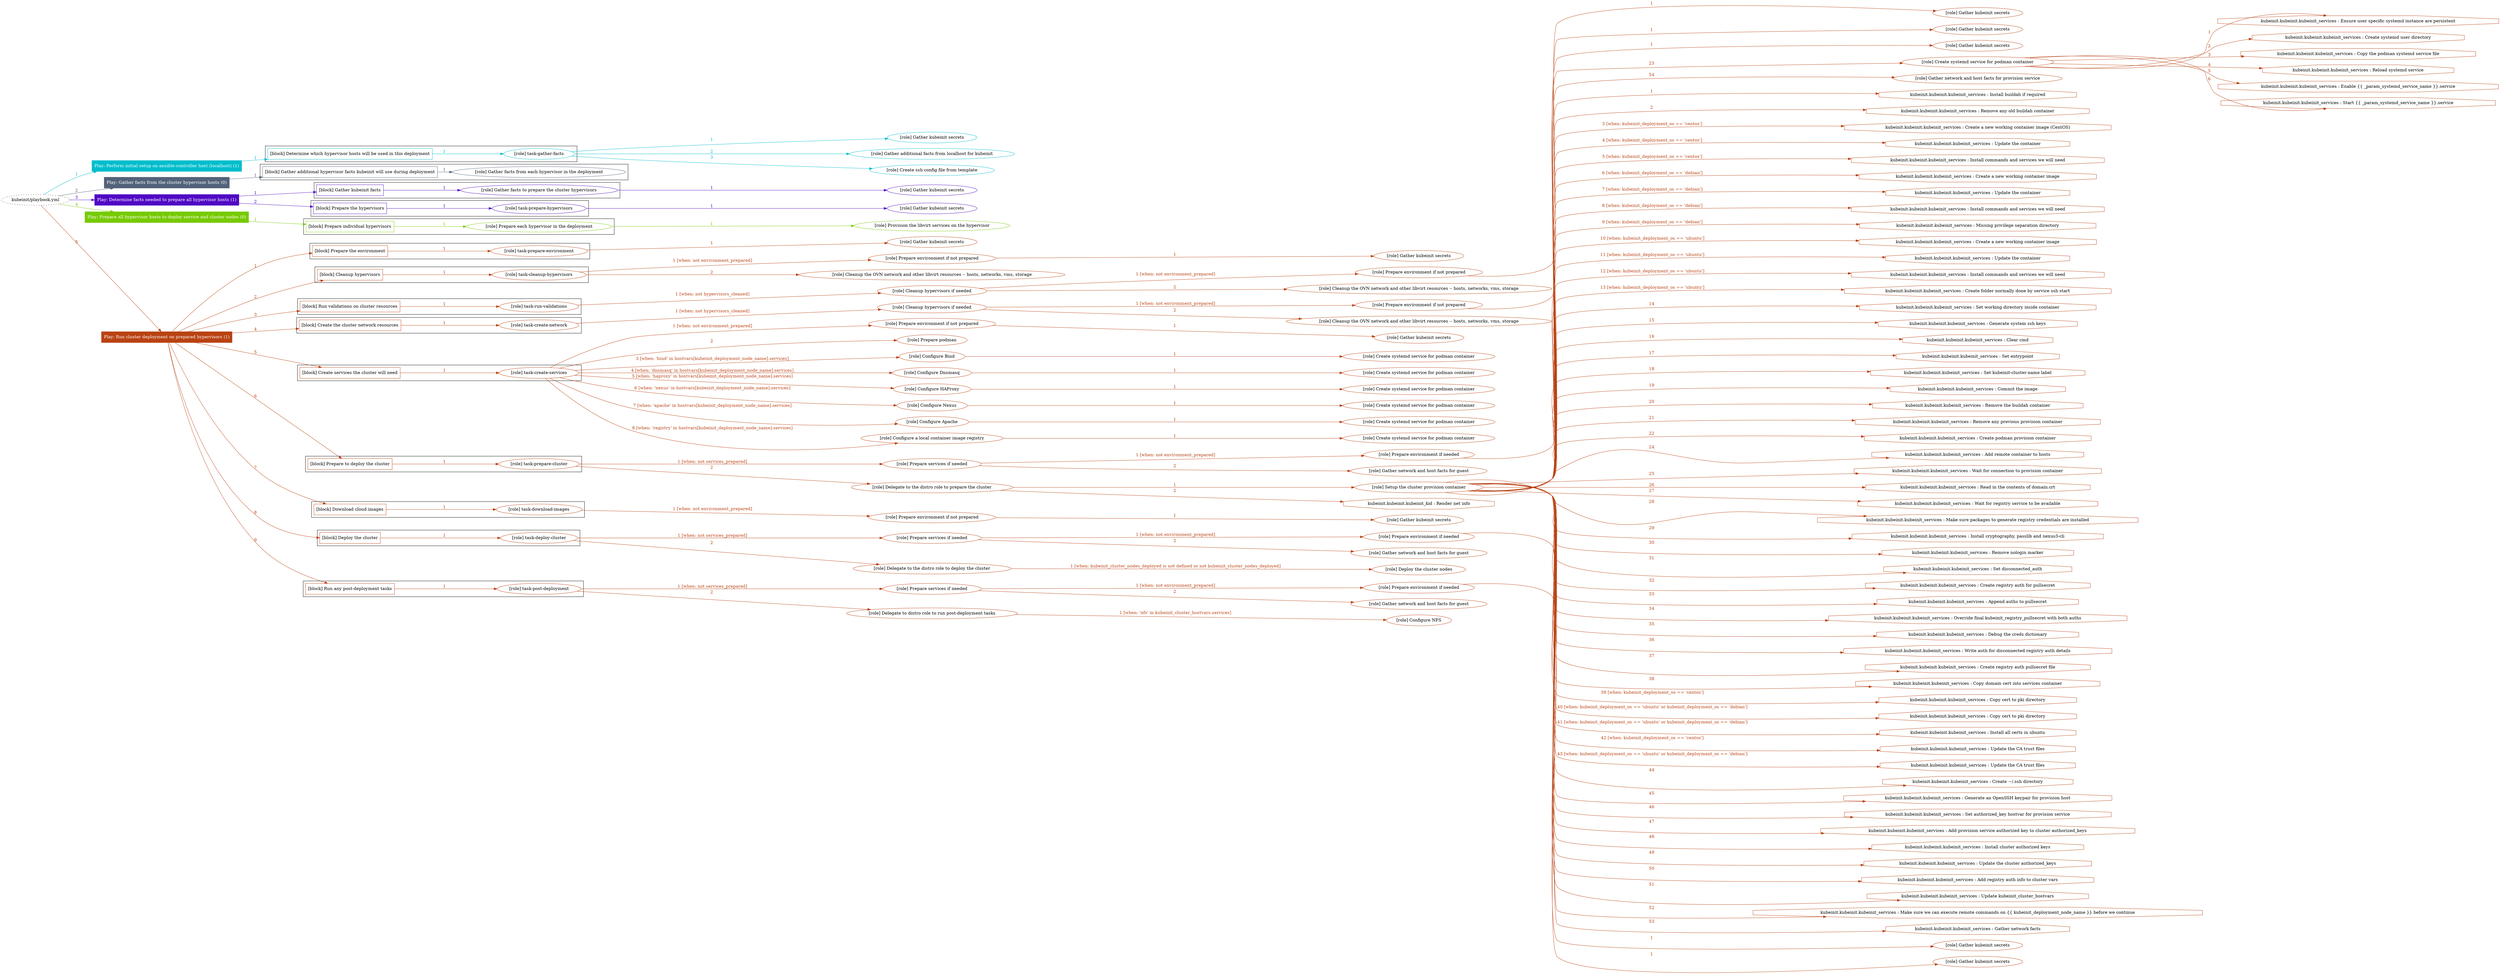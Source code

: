 digraph {
	graph [concentrate=true ordering=in rankdir=LR ratio=fill]
	edge [esep=5 sep=10]
	"kubeinit/playbook.yml" [URL="/home/runner/work/kubeinit/kubeinit/kubeinit/playbook.yml" id=playbook_e786b7fe style=dotted]
	play_6785c249 [label="Play: Perform initial setup on ansible-controller host (localhost) (1)" URL="/home/runner/work/kubeinit/kubeinit/kubeinit/playbook.yml" color="#00bdcc" fontcolor="#ffffff" id=play_6785c249 shape=box style=filled tooltip=localhost]
	"kubeinit/playbook.yml" -> play_6785c249 [label="1 " color="#00bdcc" fontcolor="#00bdcc" id=edge_6e926626 labeltooltip="1 " tooltip="1 "]
	subgraph "Gather kubeinit secrets" {
		role_43d7ba05 [label="[role] Gather kubeinit secrets" URL="/home/runner/.ansible/collections/ansible_collections/kubeinit/kubeinit/roles/kubeinit_prepare/tasks/build_hypervisors_group.yml" color="#00bdcc" id=role_43d7ba05 tooltip="Gather kubeinit secrets"]
	}
	subgraph "Gather additional facts from localhost for kubeinit" {
		role_af837095 [label="[role] Gather additional facts from localhost for kubeinit" URL="/home/runner/.ansible/collections/ansible_collections/kubeinit/kubeinit/roles/kubeinit_prepare/tasks/build_hypervisors_group.yml" color="#00bdcc" id=role_af837095 tooltip="Gather additional facts from localhost for kubeinit"]
	}
	subgraph "Create ssh config file from template" {
		role_0db95005 [label="[role] Create ssh config file from template" URL="/home/runner/.ansible/collections/ansible_collections/kubeinit/kubeinit/roles/kubeinit_prepare/tasks/build_hypervisors_group.yml" color="#00bdcc" id=role_0db95005 tooltip="Create ssh config file from template"]
	}
	subgraph "task-gather-facts" {
		role_2a63d65e [label="[role] task-gather-facts" URL="/home/runner/work/kubeinit/kubeinit/kubeinit/playbook.yml" color="#00bdcc" id=role_2a63d65e tooltip="task-gather-facts"]
		role_2a63d65e -> role_43d7ba05 [label="1 " color="#00bdcc" fontcolor="#00bdcc" id=edge_0072d24f labeltooltip="1 " tooltip="1 "]
		role_2a63d65e -> role_af837095 [label="2 " color="#00bdcc" fontcolor="#00bdcc" id=edge_11696843 labeltooltip="2 " tooltip="2 "]
		role_2a63d65e -> role_0db95005 [label="3 " color="#00bdcc" fontcolor="#00bdcc" id=edge_6dcc9e77 labeltooltip="3 " tooltip="3 "]
	}
	subgraph "Play: Perform initial setup on ansible-controller host (localhost) (1)" {
		play_6785c249 -> block_b3efac83 [label=1 color="#00bdcc" fontcolor="#00bdcc" id=edge_17eb3fbf labeltooltip=1 tooltip=1]
		subgraph cluster_block_b3efac83 {
			block_b3efac83 [label="[block] Determine which hypervisor hosts will be used in this deployment" URL="/home/runner/work/kubeinit/kubeinit/kubeinit/playbook.yml" color="#00bdcc" id=block_b3efac83 labeltooltip="Determine which hypervisor hosts will be used in this deployment" shape=box tooltip="Determine which hypervisor hosts will be used in this deployment"]
			block_b3efac83 -> role_2a63d65e [label="1 " color="#00bdcc" fontcolor="#00bdcc" id=edge_be72a298 labeltooltip="1 " tooltip="1 "]
		}
	}
	play_0af3b52a [label="Play: Gather facts from the cluster hypervisor hosts (0)" URL="/home/runner/work/kubeinit/kubeinit/kubeinit/playbook.yml" color="#52627a" fontcolor="#ffffff" id=play_0af3b52a shape=box style=filled tooltip="Play: Gather facts from the cluster hypervisor hosts (0)"]
	"kubeinit/playbook.yml" -> play_0af3b52a [label="2 " color="#52627a" fontcolor="#52627a" id=edge_44e3d579 labeltooltip="2 " tooltip="2 "]
	subgraph "Gather facts from each hypervisor in the deployment" {
		role_0a9950df [label="[role] Gather facts from each hypervisor in the deployment" URL="/home/runner/work/kubeinit/kubeinit/kubeinit/playbook.yml" color="#52627a" id=role_0a9950df tooltip="Gather facts from each hypervisor in the deployment"]
	}
	subgraph "Play: Gather facts from the cluster hypervisor hosts (0)" {
		play_0af3b52a -> block_bbe87e1b [label=1 color="#52627a" fontcolor="#52627a" id=edge_ad304320 labeltooltip=1 tooltip=1]
		subgraph cluster_block_bbe87e1b {
			block_bbe87e1b [label="[block] Gather additional hypervisor facts kubeinit will use during deployment" URL="/home/runner/work/kubeinit/kubeinit/kubeinit/playbook.yml" color="#52627a" id=block_bbe87e1b labeltooltip="Gather additional hypervisor facts kubeinit will use during deployment" shape=box tooltip="Gather additional hypervisor facts kubeinit will use during deployment"]
			block_bbe87e1b -> role_0a9950df [label="1 " color="#52627a" fontcolor="#52627a" id=edge_9c41b18f labeltooltip="1 " tooltip="1 "]
		}
	}
	play_356c1722 [label="Play: Determine facts needed to prepare all hypervisor hosts (1)" URL="/home/runner/work/kubeinit/kubeinit/kubeinit/playbook.yml" color="#5008c4" fontcolor="#ffffff" id=play_356c1722 shape=box style=filled tooltip=localhost]
	"kubeinit/playbook.yml" -> play_356c1722 [label="3 " color="#5008c4" fontcolor="#5008c4" id=edge_7b7c5e7a labeltooltip="3 " tooltip="3 "]
	subgraph "Gather kubeinit secrets" {
		role_2a556623 [label="[role] Gather kubeinit secrets" URL="/home/runner/.ansible/collections/ansible_collections/kubeinit/kubeinit/roles/kubeinit_prepare/tasks/gather_kubeinit_facts.yml" color="#5008c4" id=role_2a556623 tooltip="Gather kubeinit secrets"]
	}
	subgraph "Gather facts to prepare the cluster hypervisors" {
		role_5ec91e02 [label="[role] Gather facts to prepare the cluster hypervisors" URL="/home/runner/work/kubeinit/kubeinit/kubeinit/playbook.yml" color="#5008c4" id=role_5ec91e02 tooltip="Gather facts to prepare the cluster hypervisors"]
		role_5ec91e02 -> role_2a556623 [label="1 " color="#5008c4" fontcolor="#5008c4" id=edge_7c0e0df3 labeltooltip="1 " tooltip="1 "]
	}
	subgraph "Gather kubeinit secrets" {
		role_b1e0841c [label="[role] Gather kubeinit secrets" URL="/home/runner/.ansible/collections/ansible_collections/kubeinit/kubeinit/roles/kubeinit_prepare/tasks/gather_kubeinit_facts.yml" color="#5008c4" id=role_b1e0841c tooltip="Gather kubeinit secrets"]
	}
	subgraph "task-prepare-hypervisors" {
		role_91518610 [label="[role] task-prepare-hypervisors" URL="/home/runner/work/kubeinit/kubeinit/kubeinit/playbook.yml" color="#5008c4" id=role_91518610 tooltip="task-prepare-hypervisors"]
		role_91518610 -> role_b1e0841c [label="1 " color="#5008c4" fontcolor="#5008c4" id=edge_018e5127 labeltooltip="1 " tooltip="1 "]
	}
	subgraph "Play: Determine facts needed to prepare all hypervisor hosts (1)" {
		play_356c1722 -> block_fb4a6966 [label=1 color="#5008c4" fontcolor="#5008c4" id=edge_7bb3dfd3 labeltooltip=1 tooltip=1]
		subgraph cluster_block_fb4a6966 {
			block_fb4a6966 [label="[block] Gather kubeinit facts" URL="/home/runner/work/kubeinit/kubeinit/kubeinit/playbook.yml" color="#5008c4" id=block_fb4a6966 labeltooltip="Gather kubeinit facts" shape=box tooltip="Gather kubeinit facts"]
			block_fb4a6966 -> role_5ec91e02 [label="1 " color="#5008c4" fontcolor="#5008c4" id=edge_7e6205aa labeltooltip="1 " tooltip="1 "]
		}
		play_356c1722 -> block_bdd41da5 [label=2 color="#5008c4" fontcolor="#5008c4" id=edge_ce9c5d7c labeltooltip=2 tooltip=2]
		subgraph cluster_block_bdd41da5 {
			block_bdd41da5 [label="[block] Prepare the hypervisors" URL="/home/runner/work/kubeinit/kubeinit/kubeinit/playbook.yml" color="#5008c4" id=block_bdd41da5 labeltooltip="Prepare the hypervisors" shape=box tooltip="Prepare the hypervisors"]
			block_bdd41da5 -> role_91518610 [label="1 " color="#5008c4" fontcolor="#5008c4" id=edge_68124c19 labeltooltip="1 " tooltip="1 "]
		}
	}
	play_21b2745d [label="Play: Prepare all hypervisor hosts to deploy service and cluster nodes (0)" URL="/home/runner/work/kubeinit/kubeinit/kubeinit/playbook.yml" color="#77ca02" fontcolor="#ffffff" id=play_21b2745d shape=box style=filled tooltip="Play: Prepare all hypervisor hosts to deploy service and cluster nodes (0)"]
	"kubeinit/playbook.yml" -> play_21b2745d [label="4 " color="#77ca02" fontcolor="#77ca02" id=edge_38d164f6 labeltooltip="4 " tooltip="4 "]
	subgraph "Provision the libvirt services on the hypervisor" {
		role_ec449365 [label="[role] Provision the libvirt services on the hypervisor" URL="/home/runner/.ansible/collections/ansible_collections/kubeinit/kubeinit/roles/kubeinit_prepare/tasks/prepare_hypervisor.yml" color="#77ca02" id=role_ec449365 tooltip="Provision the libvirt services on the hypervisor"]
	}
	subgraph "Prepare each hypervisor in the deployment" {
		role_ad7afd70 [label="[role] Prepare each hypervisor in the deployment" URL="/home/runner/work/kubeinit/kubeinit/kubeinit/playbook.yml" color="#77ca02" id=role_ad7afd70 tooltip="Prepare each hypervisor in the deployment"]
		role_ad7afd70 -> role_ec449365 [label="1 " color="#77ca02" fontcolor="#77ca02" id=edge_1dbb1bbd labeltooltip="1 " tooltip="1 "]
	}
	subgraph "Play: Prepare all hypervisor hosts to deploy service and cluster nodes (0)" {
		play_21b2745d -> block_a88c014e [label=1 color="#77ca02" fontcolor="#77ca02" id=edge_f92ec02a labeltooltip=1 tooltip=1]
		subgraph cluster_block_a88c014e {
			block_a88c014e [label="[block] Prepare individual hypervisors" URL="/home/runner/work/kubeinit/kubeinit/kubeinit/playbook.yml" color="#77ca02" id=block_a88c014e labeltooltip="Prepare individual hypervisors" shape=box tooltip="Prepare individual hypervisors"]
			block_a88c014e -> role_ad7afd70 [label="1 " color="#77ca02" fontcolor="#77ca02" id=edge_ad7ef01e labeltooltip="1 " tooltip="1 "]
		}
	}
	play_52f14ce3 [label="Play: Run cluster deployment on prepared hypervisors (1)" URL="/home/runner/work/kubeinit/kubeinit/kubeinit/playbook.yml" color="#b94213" fontcolor="#ffffff" id=play_52f14ce3 shape=box style=filled tooltip=localhost]
	"kubeinit/playbook.yml" -> play_52f14ce3 [label="5 " color="#b94213" fontcolor="#b94213" id=edge_4d4aa4b4 labeltooltip="5 " tooltip="5 "]
	subgraph "Gather kubeinit secrets" {
		role_dfaaa89c [label="[role] Gather kubeinit secrets" URL="/home/runner/.ansible/collections/ansible_collections/kubeinit/kubeinit/roles/kubeinit_prepare/tasks/gather_kubeinit_facts.yml" color="#b94213" id=role_dfaaa89c tooltip="Gather kubeinit secrets"]
	}
	subgraph "task-prepare-environment" {
		role_f2a830f0 [label="[role] task-prepare-environment" URL="/home/runner/work/kubeinit/kubeinit/kubeinit/playbook.yml" color="#b94213" id=role_f2a830f0 tooltip="task-prepare-environment"]
		role_f2a830f0 -> role_dfaaa89c [label="1 " color="#b94213" fontcolor="#b94213" id=edge_b14211e0 labeltooltip="1 " tooltip="1 "]
	}
	subgraph "Gather kubeinit secrets" {
		role_c89c1fd5 [label="[role] Gather kubeinit secrets" URL="/home/runner/.ansible/collections/ansible_collections/kubeinit/kubeinit/roles/kubeinit_prepare/tasks/gather_kubeinit_facts.yml" color="#b94213" id=role_c89c1fd5 tooltip="Gather kubeinit secrets"]
	}
	subgraph "Prepare environment if not prepared" {
		role_143deeeb [label="[role] Prepare environment if not prepared" URL="/home/runner/.ansible/collections/ansible_collections/kubeinit/kubeinit/roles/kubeinit_prepare/tasks/cleanup_hypervisors.yml" color="#b94213" id=role_143deeeb tooltip="Prepare environment if not prepared"]
		role_143deeeb -> role_c89c1fd5 [label="1 " color="#b94213" fontcolor="#b94213" id=edge_934b852b labeltooltip="1 " tooltip="1 "]
	}
	subgraph "Cleanup the OVN network and other libvirt resources -- hosts, networks, vms, storage" {
		role_ba9a66ec [label="[role] Cleanup the OVN network and other libvirt resources -- hosts, networks, vms, storage" URL="/home/runner/.ansible/collections/ansible_collections/kubeinit/kubeinit/roles/kubeinit_prepare/tasks/cleanup_hypervisors.yml" color="#b94213" id=role_ba9a66ec tooltip="Cleanup the OVN network and other libvirt resources -- hosts, networks, vms, storage"]
	}
	subgraph "task-cleanup-hypervisors" {
		role_0bc93344 [label="[role] task-cleanup-hypervisors" URL="/home/runner/work/kubeinit/kubeinit/kubeinit/playbook.yml" color="#b94213" id=role_0bc93344 tooltip="task-cleanup-hypervisors"]
		role_0bc93344 -> role_143deeeb [label="1 [when: not environment_prepared]" color="#b94213" fontcolor="#b94213" id=edge_7a186d4a labeltooltip="1 [when: not environment_prepared]" tooltip="1 [when: not environment_prepared]"]
		role_0bc93344 -> role_ba9a66ec [label="2 " color="#b94213" fontcolor="#b94213" id=edge_b38a8ac7 labeltooltip="2 " tooltip="2 "]
	}
	subgraph "Gather kubeinit secrets" {
		role_0e82bf72 [label="[role] Gather kubeinit secrets" URL="/home/runner/.ansible/collections/ansible_collections/kubeinit/kubeinit/roles/kubeinit_prepare/tasks/gather_kubeinit_facts.yml" color="#b94213" id=role_0e82bf72 tooltip="Gather kubeinit secrets"]
	}
	subgraph "Prepare environment if not prepared" {
		role_45e97f75 [label="[role] Prepare environment if not prepared" URL="/home/runner/.ansible/collections/ansible_collections/kubeinit/kubeinit/roles/kubeinit_prepare/tasks/cleanup_hypervisors.yml" color="#b94213" id=role_45e97f75 tooltip="Prepare environment if not prepared"]
		role_45e97f75 -> role_0e82bf72 [label="1 " color="#b94213" fontcolor="#b94213" id=edge_1e69c98e labeltooltip="1 " tooltip="1 "]
	}
	subgraph "Cleanup the OVN network and other libvirt resources -- hosts, networks, vms, storage" {
		role_0c40d6e5 [label="[role] Cleanup the OVN network and other libvirt resources -- hosts, networks, vms, storage" URL="/home/runner/.ansible/collections/ansible_collections/kubeinit/kubeinit/roles/kubeinit_prepare/tasks/cleanup_hypervisors.yml" color="#b94213" id=role_0c40d6e5 tooltip="Cleanup the OVN network and other libvirt resources -- hosts, networks, vms, storage"]
	}
	subgraph "Cleanup hypervisors if needed" {
		role_2cdea867 [label="[role] Cleanup hypervisors if needed" URL="/home/runner/.ansible/collections/ansible_collections/kubeinit/kubeinit/roles/kubeinit_validations/tasks/main.yml" color="#b94213" id=role_2cdea867 tooltip="Cleanup hypervisors if needed"]
		role_2cdea867 -> role_45e97f75 [label="1 [when: not environment_prepared]" color="#b94213" fontcolor="#b94213" id=edge_9f47981c labeltooltip="1 [when: not environment_prepared]" tooltip="1 [when: not environment_prepared]"]
		role_2cdea867 -> role_0c40d6e5 [label="2 " color="#b94213" fontcolor="#b94213" id=edge_b5776c85 labeltooltip="2 " tooltip="2 "]
	}
	subgraph "task-run-validations" {
		role_69eff763 [label="[role] task-run-validations" URL="/home/runner/work/kubeinit/kubeinit/kubeinit/playbook.yml" color="#b94213" id=role_69eff763 tooltip="task-run-validations"]
		role_69eff763 -> role_2cdea867 [label="1 [when: not hypervisors_cleaned]" color="#b94213" fontcolor="#b94213" id=edge_51fc02bf labeltooltip="1 [when: not hypervisors_cleaned]" tooltip="1 [when: not hypervisors_cleaned]"]
	}
	subgraph "Gather kubeinit secrets" {
		role_1183db4e [label="[role] Gather kubeinit secrets" URL="/home/runner/.ansible/collections/ansible_collections/kubeinit/kubeinit/roles/kubeinit_prepare/tasks/gather_kubeinit_facts.yml" color="#b94213" id=role_1183db4e tooltip="Gather kubeinit secrets"]
	}
	subgraph "Prepare environment if not prepared" {
		role_29032535 [label="[role] Prepare environment if not prepared" URL="/home/runner/.ansible/collections/ansible_collections/kubeinit/kubeinit/roles/kubeinit_prepare/tasks/cleanup_hypervisors.yml" color="#b94213" id=role_29032535 tooltip="Prepare environment if not prepared"]
		role_29032535 -> role_1183db4e [label="1 " color="#b94213" fontcolor="#b94213" id=edge_ad8b3d5f labeltooltip="1 " tooltip="1 "]
	}
	subgraph "Cleanup the OVN network and other libvirt resources -- hosts, networks, vms, storage" {
		role_ea64d404 [label="[role] Cleanup the OVN network and other libvirt resources -- hosts, networks, vms, storage" URL="/home/runner/.ansible/collections/ansible_collections/kubeinit/kubeinit/roles/kubeinit_prepare/tasks/cleanup_hypervisors.yml" color="#b94213" id=role_ea64d404 tooltip="Cleanup the OVN network and other libvirt resources -- hosts, networks, vms, storage"]
	}
	subgraph "Cleanup hypervisors if needed" {
		role_d5631c96 [label="[role] Cleanup hypervisors if needed" URL="/home/runner/.ansible/collections/ansible_collections/kubeinit/kubeinit/roles/kubeinit_libvirt/tasks/create_network.yml" color="#b94213" id=role_d5631c96 tooltip="Cleanup hypervisors if needed"]
		role_d5631c96 -> role_29032535 [label="1 [when: not environment_prepared]" color="#b94213" fontcolor="#b94213" id=edge_38870078 labeltooltip="1 [when: not environment_prepared]" tooltip="1 [when: not environment_prepared]"]
		role_d5631c96 -> role_ea64d404 [label="2 " color="#b94213" fontcolor="#b94213" id=edge_bc862ce6 labeltooltip="2 " tooltip="2 "]
	}
	subgraph "task-create-network" {
		role_f988928a [label="[role] task-create-network" URL="/home/runner/work/kubeinit/kubeinit/kubeinit/playbook.yml" color="#b94213" id=role_f988928a tooltip="task-create-network"]
		role_f988928a -> role_d5631c96 [label="1 [when: not hypervisors_cleaned]" color="#b94213" fontcolor="#b94213" id=edge_ab4a725c labeltooltip="1 [when: not hypervisors_cleaned]" tooltip="1 [when: not hypervisors_cleaned]"]
	}
	subgraph "Gather kubeinit secrets" {
		role_aabcd18e [label="[role] Gather kubeinit secrets" URL="/home/runner/.ansible/collections/ansible_collections/kubeinit/kubeinit/roles/kubeinit_prepare/tasks/gather_kubeinit_facts.yml" color="#b94213" id=role_aabcd18e tooltip="Gather kubeinit secrets"]
	}
	subgraph "Prepare environment if not prepared" {
		role_a0ada4f9 [label="[role] Prepare environment if not prepared" URL="/home/runner/.ansible/collections/ansible_collections/kubeinit/kubeinit/roles/kubeinit_services/tasks/main.yml" color="#b94213" id=role_a0ada4f9 tooltip="Prepare environment if not prepared"]
		role_a0ada4f9 -> role_aabcd18e [label="1 " color="#b94213" fontcolor="#b94213" id=edge_6a7d3e98 labeltooltip="1 " tooltip="1 "]
	}
	subgraph "Prepare podman" {
		role_6dc40223 [label="[role] Prepare podman" URL="/home/runner/.ansible/collections/ansible_collections/kubeinit/kubeinit/roles/kubeinit_services/tasks/00_create_service_pod.yml" color="#b94213" id=role_6dc40223 tooltip="Prepare podman"]
	}
	subgraph "Create systemd service for podman container" {
		role_84217489 [label="[role] Create systemd service for podman container" URL="/home/runner/.ansible/collections/ansible_collections/kubeinit/kubeinit/roles/kubeinit_bind/tasks/main.yml" color="#b94213" id=role_84217489 tooltip="Create systemd service for podman container"]
	}
	subgraph "Configure Bind" {
		role_2752e49b [label="[role] Configure Bind" URL="/home/runner/.ansible/collections/ansible_collections/kubeinit/kubeinit/roles/kubeinit_services/tasks/start_services_containers.yml" color="#b94213" id=role_2752e49b tooltip="Configure Bind"]
		role_2752e49b -> role_84217489 [label="1 " color="#b94213" fontcolor="#b94213" id=edge_0ac27c84 labeltooltip="1 " tooltip="1 "]
	}
	subgraph "Create systemd service for podman container" {
		role_a4d320b4 [label="[role] Create systemd service for podman container" URL="/home/runner/.ansible/collections/ansible_collections/kubeinit/kubeinit/roles/kubeinit_dnsmasq/tasks/main.yml" color="#b94213" id=role_a4d320b4 tooltip="Create systemd service for podman container"]
	}
	subgraph "Configure Dnsmasq" {
		role_c707ac93 [label="[role] Configure Dnsmasq" URL="/home/runner/.ansible/collections/ansible_collections/kubeinit/kubeinit/roles/kubeinit_services/tasks/start_services_containers.yml" color="#b94213" id=role_c707ac93 tooltip="Configure Dnsmasq"]
		role_c707ac93 -> role_a4d320b4 [label="1 " color="#b94213" fontcolor="#b94213" id=edge_5b8adc86 labeltooltip="1 " tooltip="1 "]
	}
	subgraph "Create systemd service for podman container" {
		role_a251a826 [label="[role] Create systemd service for podman container" URL="/home/runner/.ansible/collections/ansible_collections/kubeinit/kubeinit/roles/kubeinit_haproxy/tasks/main.yml" color="#b94213" id=role_a251a826 tooltip="Create systemd service for podman container"]
	}
	subgraph "Configure HAProxy" {
		role_084c9dc4 [label="[role] Configure HAProxy" URL="/home/runner/.ansible/collections/ansible_collections/kubeinit/kubeinit/roles/kubeinit_services/tasks/start_services_containers.yml" color="#b94213" id=role_084c9dc4 tooltip="Configure HAProxy"]
		role_084c9dc4 -> role_a251a826 [label="1 " color="#b94213" fontcolor="#b94213" id=edge_ad205006 labeltooltip="1 " tooltip="1 "]
	}
	subgraph "Create systemd service for podman container" {
		role_1c751d05 [label="[role] Create systemd service for podman container" URL="/home/runner/.ansible/collections/ansible_collections/kubeinit/kubeinit/roles/kubeinit_nexus/tasks/main.yml" color="#b94213" id=role_1c751d05 tooltip="Create systemd service for podman container"]
	}
	subgraph "Configure Nexus" {
		role_5d7df0cb [label="[role] Configure Nexus" URL="/home/runner/.ansible/collections/ansible_collections/kubeinit/kubeinit/roles/kubeinit_services/tasks/start_services_containers.yml" color="#b94213" id=role_5d7df0cb tooltip="Configure Nexus"]
		role_5d7df0cb -> role_1c751d05 [label="1 " color="#b94213" fontcolor="#b94213" id=edge_1ff790a3 labeltooltip="1 " tooltip="1 "]
	}
	subgraph "Create systemd service for podman container" {
		role_fbf62f75 [label="[role] Create systemd service for podman container" URL="/home/runner/.ansible/collections/ansible_collections/kubeinit/kubeinit/roles/kubeinit_apache/tasks/main.yml" color="#b94213" id=role_fbf62f75 tooltip="Create systemd service for podman container"]
	}
	subgraph "Configure Apache" {
		role_7453b98d [label="[role] Configure Apache" URL="/home/runner/.ansible/collections/ansible_collections/kubeinit/kubeinit/roles/kubeinit_services/tasks/start_services_containers.yml" color="#b94213" id=role_7453b98d tooltip="Configure Apache"]
		role_7453b98d -> role_fbf62f75 [label="1 " color="#b94213" fontcolor="#b94213" id=edge_315d6c06 labeltooltip="1 " tooltip="1 "]
	}
	subgraph "Create systemd service for podman container" {
		role_779450b9 [label="[role] Create systemd service for podman container" URL="/home/runner/.ansible/collections/ansible_collections/kubeinit/kubeinit/roles/kubeinit_registry/tasks/main.yml" color="#b94213" id=role_779450b9 tooltip="Create systemd service for podman container"]
	}
	subgraph "Configure a local container image registry" {
		role_5b7c1b02 [label="[role] Configure a local container image registry" URL="/home/runner/.ansible/collections/ansible_collections/kubeinit/kubeinit/roles/kubeinit_services/tasks/start_services_containers.yml" color="#b94213" id=role_5b7c1b02 tooltip="Configure a local container image registry"]
		role_5b7c1b02 -> role_779450b9 [label="1 " color="#b94213" fontcolor="#b94213" id=edge_5fe854f6 labeltooltip="1 " tooltip="1 "]
	}
	subgraph "task-create-services" {
		role_a386c4c9 [label="[role] task-create-services" URL="/home/runner/work/kubeinit/kubeinit/kubeinit/playbook.yml" color="#b94213" id=role_a386c4c9 tooltip="task-create-services"]
		role_a386c4c9 -> role_a0ada4f9 [label="1 [when: not environment_prepared]" color="#b94213" fontcolor="#b94213" id=edge_d3f5ea70 labeltooltip="1 [when: not environment_prepared]" tooltip="1 [when: not environment_prepared]"]
		role_a386c4c9 -> role_6dc40223 [label="2 " color="#b94213" fontcolor="#b94213" id=edge_997e5b33 labeltooltip="2 " tooltip="2 "]
		role_a386c4c9 -> role_2752e49b [label="3 [when: 'bind' in hostvars[kubeinit_deployment_node_name].services]" color="#b94213" fontcolor="#b94213" id=edge_2469a8a9 labeltooltip="3 [when: 'bind' in hostvars[kubeinit_deployment_node_name].services]" tooltip="3 [when: 'bind' in hostvars[kubeinit_deployment_node_name].services]"]
		role_a386c4c9 -> role_c707ac93 [label="4 [when: 'dnsmasq' in hostvars[kubeinit_deployment_node_name].services]" color="#b94213" fontcolor="#b94213" id=edge_c70faeab labeltooltip="4 [when: 'dnsmasq' in hostvars[kubeinit_deployment_node_name].services]" tooltip="4 [when: 'dnsmasq' in hostvars[kubeinit_deployment_node_name].services]"]
		role_a386c4c9 -> role_084c9dc4 [label="5 [when: 'haproxy' in hostvars[kubeinit_deployment_node_name].services]" color="#b94213" fontcolor="#b94213" id=edge_6b840ef9 labeltooltip="5 [when: 'haproxy' in hostvars[kubeinit_deployment_node_name].services]" tooltip="5 [when: 'haproxy' in hostvars[kubeinit_deployment_node_name].services]"]
		role_a386c4c9 -> role_5d7df0cb [label="6 [when: 'nexus' in hostvars[kubeinit_deployment_node_name].services]" color="#b94213" fontcolor="#b94213" id=edge_628bea14 labeltooltip="6 [when: 'nexus' in hostvars[kubeinit_deployment_node_name].services]" tooltip="6 [when: 'nexus' in hostvars[kubeinit_deployment_node_name].services]"]
		role_a386c4c9 -> role_7453b98d [label="7 [when: 'apache' in hostvars[kubeinit_deployment_node_name].services]" color="#b94213" fontcolor="#b94213" id=edge_51e57a1b labeltooltip="7 [when: 'apache' in hostvars[kubeinit_deployment_node_name].services]" tooltip="7 [when: 'apache' in hostvars[kubeinit_deployment_node_name].services]"]
		role_a386c4c9 -> role_5b7c1b02 [label="8 [when: 'registry' in hostvars[kubeinit_deployment_node_name].services]" color="#b94213" fontcolor="#b94213" id=edge_ddcd7a12 labeltooltip="8 [when: 'registry' in hostvars[kubeinit_deployment_node_name].services]" tooltip="8 [when: 'registry' in hostvars[kubeinit_deployment_node_name].services]"]
	}
	subgraph "Gather kubeinit secrets" {
		role_d328cd79 [label="[role] Gather kubeinit secrets" URL="/home/runner/.ansible/collections/ansible_collections/kubeinit/kubeinit/roles/kubeinit_prepare/tasks/gather_kubeinit_facts.yml" color="#b94213" id=role_d328cd79 tooltip="Gather kubeinit secrets"]
	}
	subgraph "Prepare environment if needed" {
		role_2b03505f [label="[role] Prepare environment if needed" URL="/home/runner/.ansible/collections/ansible_collections/kubeinit/kubeinit/roles/kubeinit_services/tasks/prepare_services.yml" color="#b94213" id=role_2b03505f tooltip="Prepare environment if needed"]
		role_2b03505f -> role_d328cd79 [label="1 " color="#b94213" fontcolor="#b94213" id=edge_ea30ab06 labeltooltip="1 " tooltip="1 "]
	}
	subgraph "Gather network and host facts for guest" {
		role_5287eec1 [label="[role] Gather network and host facts for guest" URL="/home/runner/.ansible/collections/ansible_collections/kubeinit/kubeinit/roles/kubeinit_services/tasks/prepare_services.yml" color="#b94213" id=role_5287eec1 tooltip="Gather network and host facts for guest"]
	}
	subgraph "Prepare services if needed" {
		role_e8ae0080 [label="[role] Prepare services if needed" URL="/home/runner/.ansible/collections/ansible_collections/kubeinit/kubeinit/roles/kubeinit_prepare/tasks/prepare_cluster.yml" color="#b94213" id=role_e8ae0080 tooltip="Prepare services if needed"]
		role_e8ae0080 -> role_2b03505f [label="1 [when: not environment_prepared]" color="#b94213" fontcolor="#b94213" id=edge_c15c3a75 labeltooltip="1 [when: not environment_prepared]" tooltip="1 [when: not environment_prepared]"]
		role_e8ae0080 -> role_5287eec1 [label="2 " color="#b94213" fontcolor="#b94213" id=edge_c20c08ff labeltooltip="2 " tooltip="2 "]
	}
	subgraph "Create systemd service for podman container" {
		role_17abc126 [label="[role] Create systemd service for podman container" URL="/home/runner/.ansible/collections/ansible_collections/kubeinit/kubeinit/roles/kubeinit_services/tasks/create_provision_container.yml" color="#b94213" id=role_17abc126 tooltip="Create systemd service for podman container"]
		task_45b9d768 [label="kubeinit.kubeinit.kubeinit_services : Ensure user specific systemd instance are persistent" URL="/home/runner/.ansible/collections/ansible_collections/kubeinit/kubeinit/roles/kubeinit_services/tasks/create_managed_service.yml" color="#b94213" id=task_45b9d768 shape=octagon tooltip="kubeinit.kubeinit.kubeinit_services : Ensure user specific systemd instance are persistent"]
		role_17abc126 -> task_45b9d768 [label="1 " color="#b94213" fontcolor="#b94213" id=edge_613a4bb4 labeltooltip="1 " tooltip="1 "]
		task_12d0a0f0 [label="kubeinit.kubeinit.kubeinit_services : Create systemd user directory" URL="/home/runner/.ansible/collections/ansible_collections/kubeinit/kubeinit/roles/kubeinit_services/tasks/create_managed_service.yml" color="#b94213" id=task_12d0a0f0 shape=octagon tooltip="kubeinit.kubeinit.kubeinit_services : Create systemd user directory"]
		role_17abc126 -> task_12d0a0f0 [label="2 " color="#b94213" fontcolor="#b94213" id=edge_5f1fcfa4 labeltooltip="2 " tooltip="2 "]
		task_44c37da1 [label="kubeinit.kubeinit.kubeinit_services : Copy the podman systemd service file" URL="/home/runner/.ansible/collections/ansible_collections/kubeinit/kubeinit/roles/kubeinit_services/tasks/create_managed_service.yml" color="#b94213" id=task_44c37da1 shape=octagon tooltip="kubeinit.kubeinit.kubeinit_services : Copy the podman systemd service file"]
		role_17abc126 -> task_44c37da1 [label="3 " color="#b94213" fontcolor="#b94213" id=edge_31bf70c5 labeltooltip="3 " tooltip="3 "]
		task_c1d74d5f [label="kubeinit.kubeinit.kubeinit_services : Reload systemd service" URL="/home/runner/.ansible/collections/ansible_collections/kubeinit/kubeinit/roles/kubeinit_services/tasks/create_managed_service.yml" color="#b94213" id=task_c1d74d5f shape=octagon tooltip="kubeinit.kubeinit.kubeinit_services : Reload systemd service"]
		role_17abc126 -> task_c1d74d5f [label="4 " color="#b94213" fontcolor="#b94213" id=edge_0ea72fb5 labeltooltip="4 " tooltip="4 "]
		task_638a0e28 [label="kubeinit.kubeinit.kubeinit_services : Enable {{ _param_systemd_service_name }}.service" URL="/home/runner/.ansible/collections/ansible_collections/kubeinit/kubeinit/roles/kubeinit_services/tasks/create_managed_service.yml" color="#b94213" id=task_638a0e28 shape=octagon tooltip="kubeinit.kubeinit.kubeinit_services : Enable {{ _param_systemd_service_name }}.service"]
		role_17abc126 -> task_638a0e28 [label="5 " color="#b94213" fontcolor="#b94213" id=edge_8e17a80b labeltooltip="5 " tooltip="5 "]
		task_cf90fe98 [label="kubeinit.kubeinit.kubeinit_services : Start {{ _param_systemd_service_name }}.service" URL="/home/runner/.ansible/collections/ansible_collections/kubeinit/kubeinit/roles/kubeinit_services/tasks/create_managed_service.yml" color="#b94213" id=task_cf90fe98 shape=octagon tooltip="kubeinit.kubeinit.kubeinit_services : Start {{ _param_systemd_service_name }}.service"]
		role_17abc126 -> task_cf90fe98 [label="6 " color="#b94213" fontcolor="#b94213" id=edge_c1354985 labeltooltip="6 " tooltip="6 "]
	}
	subgraph "Gather network and host facts for provision service" {
		role_8d6cd7c4 [label="[role] Gather network and host facts for provision service" URL="/home/runner/.ansible/collections/ansible_collections/kubeinit/kubeinit/roles/kubeinit_services/tasks/create_provision_container.yml" color="#b94213" id=role_8d6cd7c4 tooltip="Gather network and host facts for provision service"]
	}
	subgraph "Setup the cluster provision container" {
		role_e560b9d1 [label="[role] Setup the cluster provision container" URL="/home/runner/.ansible/collections/ansible_collections/kubeinit/kubeinit/roles/kubeinit_kid/tasks/prepare_cluster.yml" color="#b94213" id=role_e560b9d1 tooltip="Setup the cluster provision container"]
		task_3c258a3f [label="kubeinit.kubeinit.kubeinit_services : Install buildah if required" URL="/home/runner/.ansible/collections/ansible_collections/kubeinit/kubeinit/roles/kubeinit_services/tasks/create_provision_container.yml" color="#b94213" id=task_3c258a3f shape=octagon tooltip="kubeinit.kubeinit.kubeinit_services : Install buildah if required"]
		role_e560b9d1 -> task_3c258a3f [label="1 " color="#b94213" fontcolor="#b94213" id=edge_8179f5f0 labeltooltip="1 " tooltip="1 "]
		task_b6f4207d [label="kubeinit.kubeinit.kubeinit_services : Remove any old buildah container" URL="/home/runner/.ansible/collections/ansible_collections/kubeinit/kubeinit/roles/kubeinit_services/tasks/create_provision_container.yml" color="#b94213" id=task_b6f4207d shape=octagon tooltip="kubeinit.kubeinit.kubeinit_services : Remove any old buildah container"]
		role_e560b9d1 -> task_b6f4207d [label="2 " color="#b94213" fontcolor="#b94213" id=edge_ad2a1a07 labeltooltip="2 " tooltip="2 "]
		task_8900a635 [label="kubeinit.kubeinit.kubeinit_services : Create a new working container image (CentOS)" URL="/home/runner/.ansible/collections/ansible_collections/kubeinit/kubeinit/roles/kubeinit_services/tasks/create_provision_container.yml" color="#b94213" id=task_8900a635 shape=octagon tooltip="kubeinit.kubeinit.kubeinit_services : Create a new working container image (CentOS)"]
		role_e560b9d1 -> task_8900a635 [label="3 [when: kubeinit_deployment_os == 'centos']" color="#b94213" fontcolor="#b94213" id=edge_690f22f0 labeltooltip="3 [when: kubeinit_deployment_os == 'centos']" tooltip="3 [when: kubeinit_deployment_os == 'centos']"]
		task_aa93c748 [label="kubeinit.kubeinit.kubeinit_services : Update the container" URL="/home/runner/.ansible/collections/ansible_collections/kubeinit/kubeinit/roles/kubeinit_services/tasks/create_provision_container.yml" color="#b94213" id=task_aa93c748 shape=octagon tooltip="kubeinit.kubeinit.kubeinit_services : Update the container"]
		role_e560b9d1 -> task_aa93c748 [label="4 [when: kubeinit_deployment_os == 'centos']" color="#b94213" fontcolor="#b94213" id=edge_81bd46f6 labeltooltip="4 [when: kubeinit_deployment_os == 'centos']" tooltip="4 [when: kubeinit_deployment_os == 'centos']"]
		task_4f6e1960 [label="kubeinit.kubeinit.kubeinit_services : Install commands and services we will need" URL="/home/runner/.ansible/collections/ansible_collections/kubeinit/kubeinit/roles/kubeinit_services/tasks/create_provision_container.yml" color="#b94213" id=task_4f6e1960 shape=octagon tooltip="kubeinit.kubeinit.kubeinit_services : Install commands and services we will need"]
		role_e560b9d1 -> task_4f6e1960 [label="5 [when: kubeinit_deployment_os == 'centos']" color="#b94213" fontcolor="#b94213" id=edge_36fbf9ec labeltooltip="5 [when: kubeinit_deployment_os == 'centos']" tooltip="5 [when: kubeinit_deployment_os == 'centos']"]
		task_7c81adc9 [label="kubeinit.kubeinit.kubeinit_services : Create a new working container image" URL="/home/runner/.ansible/collections/ansible_collections/kubeinit/kubeinit/roles/kubeinit_services/tasks/create_provision_container.yml" color="#b94213" id=task_7c81adc9 shape=octagon tooltip="kubeinit.kubeinit.kubeinit_services : Create a new working container image"]
		role_e560b9d1 -> task_7c81adc9 [label="6 [when: kubeinit_deployment_os == 'debian']" color="#b94213" fontcolor="#b94213" id=edge_01d157d0 labeltooltip="6 [when: kubeinit_deployment_os == 'debian']" tooltip="6 [when: kubeinit_deployment_os == 'debian']"]
		task_b5385d33 [label="kubeinit.kubeinit.kubeinit_services : Update the container" URL="/home/runner/.ansible/collections/ansible_collections/kubeinit/kubeinit/roles/kubeinit_services/tasks/create_provision_container.yml" color="#b94213" id=task_b5385d33 shape=octagon tooltip="kubeinit.kubeinit.kubeinit_services : Update the container"]
		role_e560b9d1 -> task_b5385d33 [label="7 [when: kubeinit_deployment_os == 'debian']" color="#b94213" fontcolor="#b94213" id=edge_136a60a0 labeltooltip="7 [when: kubeinit_deployment_os == 'debian']" tooltip="7 [when: kubeinit_deployment_os == 'debian']"]
		task_ed31114c [label="kubeinit.kubeinit.kubeinit_services : Install commands and services we will need" URL="/home/runner/.ansible/collections/ansible_collections/kubeinit/kubeinit/roles/kubeinit_services/tasks/create_provision_container.yml" color="#b94213" id=task_ed31114c shape=octagon tooltip="kubeinit.kubeinit.kubeinit_services : Install commands and services we will need"]
		role_e560b9d1 -> task_ed31114c [label="8 [when: kubeinit_deployment_os == 'debian']" color="#b94213" fontcolor="#b94213" id=edge_dfb1093b labeltooltip="8 [when: kubeinit_deployment_os == 'debian']" tooltip="8 [when: kubeinit_deployment_os == 'debian']"]
		task_3786d6cd [label="kubeinit.kubeinit.kubeinit_services : Missing privilege separation directory" URL="/home/runner/.ansible/collections/ansible_collections/kubeinit/kubeinit/roles/kubeinit_services/tasks/create_provision_container.yml" color="#b94213" id=task_3786d6cd shape=octagon tooltip="kubeinit.kubeinit.kubeinit_services : Missing privilege separation directory"]
		role_e560b9d1 -> task_3786d6cd [label="9 [when: kubeinit_deployment_os == 'debian']" color="#b94213" fontcolor="#b94213" id=edge_774d92d2 labeltooltip="9 [when: kubeinit_deployment_os == 'debian']" tooltip="9 [when: kubeinit_deployment_os == 'debian']"]
		task_9fa26e21 [label="kubeinit.kubeinit.kubeinit_services : Create a new working container image" URL="/home/runner/.ansible/collections/ansible_collections/kubeinit/kubeinit/roles/kubeinit_services/tasks/create_provision_container.yml" color="#b94213" id=task_9fa26e21 shape=octagon tooltip="kubeinit.kubeinit.kubeinit_services : Create a new working container image"]
		role_e560b9d1 -> task_9fa26e21 [label="10 [when: kubeinit_deployment_os == 'ubuntu']" color="#b94213" fontcolor="#b94213" id=edge_5857ebbb labeltooltip="10 [when: kubeinit_deployment_os == 'ubuntu']" tooltip="10 [when: kubeinit_deployment_os == 'ubuntu']"]
		task_aa0e94f2 [label="kubeinit.kubeinit.kubeinit_services : Update the container" URL="/home/runner/.ansible/collections/ansible_collections/kubeinit/kubeinit/roles/kubeinit_services/tasks/create_provision_container.yml" color="#b94213" id=task_aa0e94f2 shape=octagon tooltip="kubeinit.kubeinit.kubeinit_services : Update the container"]
		role_e560b9d1 -> task_aa0e94f2 [label="11 [when: kubeinit_deployment_os == 'ubuntu']" color="#b94213" fontcolor="#b94213" id=edge_1d414ef6 labeltooltip="11 [when: kubeinit_deployment_os == 'ubuntu']" tooltip="11 [when: kubeinit_deployment_os == 'ubuntu']"]
		task_980ec3da [label="kubeinit.kubeinit.kubeinit_services : Install commands and services we will need" URL="/home/runner/.ansible/collections/ansible_collections/kubeinit/kubeinit/roles/kubeinit_services/tasks/create_provision_container.yml" color="#b94213" id=task_980ec3da shape=octagon tooltip="kubeinit.kubeinit.kubeinit_services : Install commands and services we will need"]
		role_e560b9d1 -> task_980ec3da [label="12 [when: kubeinit_deployment_os == 'ubuntu']" color="#b94213" fontcolor="#b94213" id=edge_d2faa86b labeltooltip="12 [when: kubeinit_deployment_os == 'ubuntu']" tooltip="12 [when: kubeinit_deployment_os == 'ubuntu']"]
		task_682cc0f2 [label="kubeinit.kubeinit.kubeinit_services : Create folder normally done by service ssh start" URL="/home/runner/.ansible/collections/ansible_collections/kubeinit/kubeinit/roles/kubeinit_services/tasks/create_provision_container.yml" color="#b94213" id=task_682cc0f2 shape=octagon tooltip="kubeinit.kubeinit.kubeinit_services : Create folder normally done by service ssh start"]
		role_e560b9d1 -> task_682cc0f2 [label="13 [when: kubeinit_deployment_os == 'ubuntu']" color="#b94213" fontcolor="#b94213" id=edge_eedae2d8 labeltooltip="13 [when: kubeinit_deployment_os == 'ubuntu']" tooltip="13 [when: kubeinit_deployment_os == 'ubuntu']"]
		task_8b6257d5 [label="kubeinit.kubeinit.kubeinit_services : Set working directory inside container" URL="/home/runner/.ansible/collections/ansible_collections/kubeinit/kubeinit/roles/kubeinit_services/tasks/create_provision_container.yml" color="#b94213" id=task_8b6257d5 shape=octagon tooltip="kubeinit.kubeinit.kubeinit_services : Set working directory inside container"]
		role_e560b9d1 -> task_8b6257d5 [label="14 " color="#b94213" fontcolor="#b94213" id=edge_7e87bb32 labeltooltip="14 " tooltip="14 "]
		task_c0ce00ac [label="kubeinit.kubeinit.kubeinit_services : Generate system ssh keys" URL="/home/runner/.ansible/collections/ansible_collections/kubeinit/kubeinit/roles/kubeinit_services/tasks/create_provision_container.yml" color="#b94213" id=task_c0ce00ac shape=octagon tooltip="kubeinit.kubeinit.kubeinit_services : Generate system ssh keys"]
		role_e560b9d1 -> task_c0ce00ac [label="15 " color="#b94213" fontcolor="#b94213" id=edge_eb22b8b3 labeltooltip="15 " tooltip="15 "]
		task_cceaa298 [label="kubeinit.kubeinit.kubeinit_services : Clear cmd" URL="/home/runner/.ansible/collections/ansible_collections/kubeinit/kubeinit/roles/kubeinit_services/tasks/create_provision_container.yml" color="#b94213" id=task_cceaa298 shape=octagon tooltip="kubeinit.kubeinit.kubeinit_services : Clear cmd"]
		role_e560b9d1 -> task_cceaa298 [label="16 " color="#b94213" fontcolor="#b94213" id=edge_0c6035db labeltooltip="16 " tooltip="16 "]
		task_1cd3aa64 [label="kubeinit.kubeinit.kubeinit_services : Set entrypoint" URL="/home/runner/.ansible/collections/ansible_collections/kubeinit/kubeinit/roles/kubeinit_services/tasks/create_provision_container.yml" color="#b94213" id=task_1cd3aa64 shape=octagon tooltip="kubeinit.kubeinit.kubeinit_services : Set entrypoint"]
		role_e560b9d1 -> task_1cd3aa64 [label="17 " color="#b94213" fontcolor="#b94213" id=edge_e03a694d labeltooltip="17 " tooltip="17 "]
		task_13c8c8f2 [label="kubeinit.kubeinit.kubeinit_services : Set kubeinit-cluster-name label" URL="/home/runner/.ansible/collections/ansible_collections/kubeinit/kubeinit/roles/kubeinit_services/tasks/create_provision_container.yml" color="#b94213" id=task_13c8c8f2 shape=octagon tooltip="kubeinit.kubeinit.kubeinit_services : Set kubeinit-cluster-name label"]
		role_e560b9d1 -> task_13c8c8f2 [label="18 " color="#b94213" fontcolor="#b94213" id=edge_88c0df82 labeltooltip="18 " tooltip="18 "]
		task_c033d568 [label="kubeinit.kubeinit.kubeinit_services : Commit the image" URL="/home/runner/.ansible/collections/ansible_collections/kubeinit/kubeinit/roles/kubeinit_services/tasks/create_provision_container.yml" color="#b94213" id=task_c033d568 shape=octagon tooltip="kubeinit.kubeinit.kubeinit_services : Commit the image"]
		role_e560b9d1 -> task_c033d568 [label="19 " color="#b94213" fontcolor="#b94213" id=edge_c60a32dc labeltooltip="19 " tooltip="19 "]
		task_c1f87234 [label="kubeinit.kubeinit.kubeinit_services : Remove the buildah container" URL="/home/runner/.ansible/collections/ansible_collections/kubeinit/kubeinit/roles/kubeinit_services/tasks/create_provision_container.yml" color="#b94213" id=task_c1f87234 shape=octagon tooltip="kubeinit.kubeinit.kubeinit_services : Remove the buildah container"]
		role_e560b9d1 -> task_c1f87234 [label="20 " color="#b94213" fontcolor="#b94213" id=edge_4c748d1f labeltooltip="20 " tooltip="20 "]
		task_88d8ce76 [label="kubeinit.kubeinit.kubeinit_services : Remove any previous provision container" URL="/home/runner/.ansible/collections/ansible_collections/kubeinit/kubeinit/roles/kubeinit_services/tasks/create_provision_container.yml" color="#b94213" id=task_88d8ce76 shape=octagon tooltip="kubeinit.kubeinit.kubeinit_services : Remove any previous provision container"]
		role_e560b9d1 -> task_88d8ce76 [label="21 " color="#b94213" fontcolor="#b94213" id=edge_12f70d2b labeltooltip="21 " tooltip="21 "]
		task_0665d647 [label="kubeinit.kubeinit.kubeinit_services : Create podman provision container" URL="/home/runner/.ansible/collections/ansible_collections/kubeinit/kubeinit/roles/kubeinit_services/tasks/create_provision_container.yml" color="#b94213" id=task_0665d647 shape=octagon tooltip="kubeinit.kubeinit.kubeinit_services : Create podman provision container"]
		role_e560b9d1 -> task_0665d647 [label="22 " color="#b94213" fontcolor="#b94213" id=edge_ca4c6fa5 labeltooltip="22 " tooltip="22 "]
		role_e560b9d1 -> role_17abc126 [label="23 " color="#b94213" fontcolor="#b94213" id=edge_9d3b7e22 labeltooltip="23 " tooltip="23 "]
		task_dbd4a4e0 [label="kubeinit.kubeinit.kubeinit_services : Add remote container to hosts" URL="/home/runner/.ansible/collections/ansible_collections/kubeinit/kubeinit/roles/kubeinit_services/tasks/create_provision_container.yml" color="#b94213" id=task_dbd4a4e0 shape=octagon tooltip="kubeinit.kubeinit.kubeinit_services : Add remote container to hosts"]
		role_e560b9d1 -> task_dbd4a4e0 [label="24 " color="#b94213" fontcolor="#b94213" id=edge_b4ae93ae labeltooltip="24 " tooltip="24 "]
		task_235234a2 [label="kubeinit.kubeinit.kubeinit_services : Wait for connection to provision container" URL="/home/runner/.ansible/collections/ansible_collections/kubeinit/kubeinit/roles/kubeinit_services/tasks/create_provision_container.yml" color="#b94213" id=task_235234a2 shape=octagon tooltip="kubeinit.kubeinit.kubeinit_services : Wait for connection to provision container"]
		role_e560b9d1 -> task_235234a2 [label="25 " color="#b94213" fontcolor="#b94213" id=edge_e415d8ee labeltooltip="25 " tooltip="25 "]
		task_40b654ae [label="kubeinit.kubeinit.kubeinit_services : Read in the contents of domain.crt" URL="/home/runner/.ansible/collections/ansible_collections/kubeinit/kubeinit/roles/kubeinit_services/tasks/create_provision_container.yml" color="#b94213" id=task_40b654ae shape=octagon tooltip="kubeinit.kubeinit.kubeinit_services : Read in the contents of domain.crt"]
		role_e560b9d1 -> task_40b654ae [label="26 " color="#b94213" fontcolor="#b94213" id=edge_da78cf46 labeltooltip="26 " tooltip="26 "]
		task_93ffa31e [label="kubeinit.kubeinit.kubeinit_services : Wait for registry service to be available" URL="/home/runner/.ansible/collections/ansible_collections/kubeinit/kubeinit/roles/kubeinit_services/tasks/create_provision_container.yml" color="#b94213" id=task_93ffa31e shape=octagon tooltip="kubeinit.kubeinit.kubeinit_services : Wait for registry service to be available"]
		role_e560b9d1 -> task_93ffa31e [label="27 " color="#b94213" fontcolor="#b94213" id=edge_3ca305b9 labeltooltip="27 " tooltip="27 "]
		task_9709abef [label="kubeinit.kubeinit.kubeinit_services : Make sure packages to generate registry credentials are installed" URL="/home/runner/.ansible/collections/ansible_collections/kubeinit/kubeinit/roles/kubeinit_services/tasks/create_provision_container.yml" color="#b94213" id=task_9709abef shape=octagon tooltip="kubeinit.kubeinit.kubeinit_services : Make sure packages to generate registry credentials are installed"]
		role_e560b9d1 -> task_9709abef [label="28 " color="#b94213" fontcolor="#b94213" id=edge_a13ca0f7 labeltooltip="28 " tooltip="28 "]
		task_3964fcaa [label="kubeinit.kubeinit.kubeinit_services : Install cryptography, passlib and nexus3-cli" URL="/home/runner/.ansible/collections/ansible_collections/kubeinit/kubeinit/roles/kubeinit_services/tasks/create_provision_container.yml" color="#b94213" id=task_3964fcaa shape=octagon tooltip="kubeinit.kubeinit.kubeinit_services : Install cryptography, passlib and nexus3-cli"]
		role_e560b9d1 -> task_3964fcaa [label="29 " color="#b94213" fontcolor="#b94213" id=edge_e2dd6519 labeltooltip="29 " tooltip="29 "]
		task_53af4687 [label="kubeinit.kubeinit.kubeinit_services : Remove nologin marker" URL="/home/runner/.ansible/collections/ansible_collections/kubeinit/kubeinit/roles/kubeinit_services/tasks/create_provision_container.yml" color="#b94213" id=task_53af4687 shape=octagon tooltip="kubeinit.kubeinit.kubeinit_services : Remove nologin marker"]
		role_e560b9d1 -> task_53af4687 [label="30 " color="#b94213" fontcolor="#b94213" id=edge_8d8ddf8c labeltooltip="30 " tooltip="30 "]
		task_0aba53fd [label="kubeinit.kubeinit.kubeinit_services : Set disconnected_auth" URL="/home/runner/.ansible/collections/ansible_collections/kubeinit/kubeinit/roles/kubeinit_services/tasks/create_provision_container.yml" color="#b94213" id=task_0aba53fd shape=octagon tooltip="kubeinit.kubeinit.kubeinit_services : Set disconnected_auth"]
		role_e560b9d1 -> task_0aba53fd [label="31 " color="#b94213" fontcolor="#b94213" id=edge_86724d44 labeltooltip="31 " tooltip="31 "]
		task_231747aa [label="kubeinit.kubeinit.kubeinit_services : Create registry auth for pullsecret" URL="/home/runner/.ansible/collections/ansible_collections/kubeinit/kubeinit/roles/kubeinit_services/tasks/create_provision_container.yml" color="#b94213" id=task_231747aa shape=octagon tooltip="kubeinit.kubeinit.kubeinit_services : Create registry auth for pullsecret"]
		role_e560b9d1 -> task_231747aa [label="32 " color="#b94213" fontcolor="#b94213" id=edge_eb9d2a23 labeltooltip="32 " tooltip="32 "]
		task_a27faff1 [label="kubeinit.kubeinit.kubeinit_services : Append auths to pullsecret" URL="/home/runner/.ansible/collections/ansible_collections/kubeinit/kubeinit/roles/kubeinit_services/tasks/create_provision_container.yml" color="#b94213" id=task_a27faff1 shape=octagon tooltip="kubeinit.kubeinit.kubeinit_services : Append auths to pullsecret"]
		role_e560b9d1 -> task_a27faff1 [label="33 " color="#b94213" fontcolor="#b94213" id=edge_178e3dd3 labeltooltip="33 " tooltip="33 "]
		task_04d15811 [label="kubeinit.kubeinit.kubeinit_services : Override final kubeinit_registry_pullsecret with both auths" URL="/home/runner/.ansible/collections/ansible_collections/kubeinit/kubeinit/roles/kubeinit_services/tasks/create_provision_container.yml" color="#b94213" id=task_04d15811 shape=octagon tooltip="kubeinit.kubeinit.kubeinit_services : Override final kubeinit_registry_pullsecret with both auths"]
		role_e560b9d1 -> task_04d15811 [label="34 " color="#b94213" fontcolor="#b94213" id=edge_96b57410 labeltooltip="34 " tooltip="34 "]
		task_637b616f [label="kubeinit.kubeinit.kubeinit_services : Debug the creds dictionary" URL="/home/runner/.ansible/collections/ansible_collections/kubeinit/kubeinit/roles/kubeinit_services/tasks/create_provision_container.yml" color="#b94213" id=task_637b616f shape=octagon tooltip="kubeinit.kubeinit.kubeinit_services : Debug the creds dictionary"]
		role_e560b9d1 -> task_637b616f [label="35 " color="#b94213" fontcolor="#b94213" id=edge_aa8a37e0 labeltooltip="35 " tooltip="35 "]
		task_c35f74b0 [label="kubeinit.kubeinit.kubeinit_services : Write auth for disconnected registry auth details" URL="/home/runner/.ansible/collections/ansible_collections/kubeinit/kubeinit/roles/kubeinit_services/tasks/create_provision_container.yml" color="#b94213" id=task_c35f74b0 shape=octagon tooltip="kubeinit.kubeinit.kubeinit_services : Write auth for disconnected registry auth details"]
		role_e560b9d1 -> task_c35f74b0 [label="36 " color="#b94213" fontcolor="#b94213" id=edge_63107316 labeltooltip="36 " tooltip="36 "]
		task_1af77457 [label="kubeinit.kubeinit.kubeinit_services : Create registry auth pullsecret file" URL="/home/runner/.ansible/collections/ansible_collections/kubeinit/kubeinit/roles/kubeinit_services/tasks/create_provision_container.yml" color="#b94213" id=task_1af77457 shape=octagon tooltip="kubeinit.kubeinit.kubeinit_services : Create registry auth pullsecret file"]
		role_e560b9d1 -> task_1af77457 [label="37 " color="#b94213" fontcolor="#b94213" id=edge_76fed6bc labeltooltip="37 " tooltip="37 "]
		task_744183e7 [label="kubeinit.kubeinit.kubeinit_services : Copy domain cert into services container" URL="/home/runner/.ansible/collections/ansible_collections/kubeinit/kubeinit/roles/kubeinit_services/tasks/create_provision_container.yml" color="#b94213" id=task_744183e7 shape=octagon tooltip="kubeinit.kubeinit.kubeinit_services : Copy domain cert into services container"]
		role_e560b9d1 -> task_744183e7 [label="38 " color="#b94213" fontcolor="#b94213" id=edge_1cbc587a labeltooltip="38 " tooltip="38 "]
		task_d823d23b [label="kubeinit.kubeinit.kubeinit_services : Copy cert to pki directory" URL="/home/runner/.ansible/collections/ansible_collections/kubeinit/kubeinit/roles/kubeinit_services/tasks/create_provision_container.yml" color="#b94213" id=task_d823d23b shape=octagon tooltip="kubeinit.kubeinit.kubeinit_services : Copy cert to pki directory"]
		role_e560b9d1 -> task_d823d23b [label="39 [when: kubeinit_deployment_os == 'centos']" color="#b94213" fontcolor="#b94213" id=edge_c3b2750e labeltooltip="39 [when: kubeinit_deployment_os == 'centos']" tooltip="39 [when: kubeinit_deployment_os == 'centos']"]
		task_8d9f92d7 [label="kubeinit.kubeinit.kubeinit_services : Copy cert to pki directory" URL="/home/runner/.ansible/collections/ansible_collections/kubeinit/kubeinit/roles/kubeinit_services/tasks/create_provision_container.yml" color="#b94213" id=task_8d9f92d7 shape=octagon tooltip="kubeinit.kubeinit.kubeinit_services : Copy cert to pki directory"]
		role_e560b9d1 -> task_8d9f92d7 [label="40 [when: kubeinit_deployment_os == 'ubuntu' or kubeinit_deployment_os == 'debian']" color="#b94213" fontcolor="#b94213" id=edge_e3094276 labeltooltip="40 [when: kubeinit_deployment_os == 'ubuntu' or kubeinit_deployment_os == 'debian']" tooltip="40 [when: kubeinit_deployment_os == 'ubuntu' or kubeinit_deployment_os == 'debian']"]
		task_3dbfad8b [label="kubeinit.kubeinit.kubeinit_services : Install all certs in ubuntu" URL="/home/runner/.ansible/collections/ansible_collections/kubeinit/kubeinit/roles/kubeinit_services/tasks/create_provision_container.yml" color="#b94213" id=task_3dbfad8b shape=octagon tooltip="kubeinit.kubeinit.kubeinit_services : Install all certs in ubuntu"]
		role_e560b9d1 -> task_3dbfad8b [label="41 [when: kubeinit_deployment_os == 'ubuntu' or kubeinit_deployment_os == 'debian']" color="#b94213" fontcolor="#b94213" id=edge_301cdcfb labeltooltip="41 [when: kubeinit_deployment_os == 'ubuntu' or kubeinit_deployment_os == 'debian']" tooltip="41 [when: kubeinit_deployment_os == 'ubuntu' or kubeinit_deployment_os == 'debian']"]
		task_496a799f [label="kubeinit.kubeinit.kubeinit_services : Update the CA trust files" URL="/home/runner/.ansible/collections/ansible_collections/kubeinit/kubeinit/roles/kubeinit_services/tasks/create_provision_container.yml" color="#b94213" id=task_496a799f shape=octagon tooltip="kubeinit.kubeinit.kubeinit_services : Update the CA trust files"]
		role_e560b9d1 -> task_496a799f [label="42 [when: kubeinit_deployment_os == 'centos']" color="#b94213" fontcolor="#b94213" id=edge_80ebeb9f labeltooltip="42 [when: kubeinit_deployment_os == 'centos']" tooltip="42 [when: kubeinit_deployment_os == 'centos']"]
		task_13a7ad99 [label="kubeinit.kubeinit.kubeinit_services : Update the CA trust files" URL="/home/runner/.ansible/collections/ansible_collections/kubeinit/kubeinit/roles/kubeinit_services/tasks/create_provision_container.yml" color="#b94213" id=task_13a7ad99 shape=octagon tooltip="kubeinit.kubeinit.kubeinit_services : Update the CA trust files"]
		role_e560b9d1 -> task_13a7ad99 [label="43 [when: kubeinit_deployment_os == 'ubuntu' or kubeinit_deployment_os == 'debian']" color="#b94213" fontcolor="#b94213" id=edge_f476dcf4 labeltooltip="43 [when: kubeinit_deployment_os == 'ubuntu' or kubeinit_deployment_os == 'debian']" tooltip="43 [when: kubeinit_deployment_os == 'ubuntu' or kubeinit_deployment_os == 'debian']"]
		task_ea8ac576 [label="kubeinit.kubeinit.kubeinit_services : Create ~/.ssh directory" URL="/home/runner/.ansible/collections/ansible_collections/kubeinit/kubeinit/roles/kubeinit_services/tasks/create_provision_container.yml" color="#b94213" id=task_ea8ac576 shape=octagon tooltip="kubeinit.kubeinit.kubeinit_services : Create ~/.ssh directory"]
		role_e560b9d1 -> task_ea8ac576 [label="44 " color="#b94213" fontcolor="#b94213" id=edge_ca8e6380 labeltooltip="44 " tooltip="44 "]
		task_e1dc5f6d [label="kubeinit.kubeinit.kubeinit_services : Generate an OpenSSH keypair for provision host" URL="/home/runner/.ansible/collections/ansible_collections/kubeinit/kubeinit/roles/kubeinit_services/tasks/create_provision_container.yml" color="#b94213" id=task_e1dc5f6d shape=octagon tooltip="kubeinit.kubeinit.kubeinit_services : Generate an OpenSSH keypair for provision host"]
		role_e560b9d1 -> task_e1dc5f6d [label="45 " color="#b94213" fontcolor="#b94213" id=edge_2252aa07 labeltooltip="45 " tooltip="45 "]
		task_de7a04bc [label="kubeinit.kubeinit.kubeinit_services : Set authorized_key hostvar for provision service" URL="/home/runner/.ansible/collections/ansible_collections/kubeinit/kubeinit/roles/kubeinit_services/tasks/create_provision_container.yml" color="#b94213" id=task_de7a04bc shape=octagon tooltip="kubeinit.kubeinit.kubeinit_services : Set authorized_key hostvar for provision service"]
		role_e560b9d1 -> task_de7a04bc [label="46 " color="#b94213" fontcolor="#b94213" id=edge_f35f9985 labeltooltip="46 " tooltip="46 "]
		task_e6e399d8 [label="kubeinit.kubeinit.kubeinit_services : Add provision service authorized key to cluster authorized_keys" URL="/home/runner/.ansible/collections/ansible_collections/kubeinit/kubeinit/roles/kubeinit_services/tasks/create_provision_container.yml" color="#b94213" id=task_e6e399d8 shape=octagon tooltip="kubeinit.kubeinit.kubeinit_services : Add provision service authorized key to cluster authorized_keys"]
		role_e560b9d1 -> task_e6e399d8 [label="47 " color="#b94213" fontcolor="#b94213" id=edge_9b677423 labeltooltip="47 " tooltip="47 "]
		task_ffc13a83 [label="kubeinit.kubeinit.kubeinit_services : Install cluster authorized keys" URL="/home/runner/.ansible/collections/ansible_collections/kubeinit/kubeinit/roles/kubeinit_services/tasks/create_provision_container.yml" color="#b94213" id=task_ffc13a83 shape=octagon tooltip="kubeinit.kubeinit.kubeinit_services : Install cluster authorized keys"]
		role_e560b9d1 -> task_ffc13a83 [label="48 " color="#b94213" fontcolor="#b94213" id=edge_6f0305cf labeltooltip="48 " tooltip="48 "]
		task_15bff006 [label="kubeinit.kubeinit.kubeinit_services : Update the cluster authorized_keys" URL="/home/runner/.ansible/collections/ansible_collections/kubeinit/kubeinit/roles/kubeinit_services/tasks/create_provision_container.yml" color="#b94213" id=task_15bff006 shape=octagon tooltip="kubeinit.kubeinit.kubeinit_services : Update the cluster authorized_keys"]
		role_e560b9d1 -> task_15bff006 [label="49 " color="#b94213" fontcolor="#b94213" id=edge_e86efd2b labeltooltip="49 " tooltip="49 "]
		task_bb2ff611 [label="kubeinit.kubeinit.kubeinit_services : Add registry auth info to cluster vars" URL="/home/runner/.ansible/collections/ansible_collections/kubeinit/kubeinit/roles/kubeinit_services/tasks/create_provision_container.yml" color="#b94213" id=task_bb2ff611 shape=octagon tooltip="kubeinit.kubeinit.kubeinit_services : Add registry auth info to cluster vars"]
		role_e560b9d1 -> task_bb2ff611 [label="50 " color="#b94213" fontcolor="#b94213" id=edge_922c70b6 labeltooltip="50 " tooltip="50 "]
		task_d398c79a [label="kubeinit.kubeinit.kubeinit_services : Update kubeinit_cluster_hostvars" URL="/home/runner/.ansible/collections/ansible_collections/kubeinit/kubeinit/roles/kubeinit_services/tasks/create_provision_container.yml" color="#b94213" id=task_d398c79a shape=octagon tooltip="kubeinit.kubeinit.kubeinit_services : Update kubeinit_cluster_hostvars"]
		role_e560b9d1 -> task_d398c79a [label="51 " color="#b94213" fontcolor="#b94213" id=edge_b101919a labeltooltip="51 " tooltip="51 "]
		task_68658d23 [label="kubeinit.kubeinit.kubeinit_services : Make sure we can execute remote commands on {{ kubeinit_deployment_node_name }} before we continue" URL="/home/runner/.ansible/collections/ansible_collections/kubeinit/kubeinit/roles/kubeinit_services/tasks/create_provision_container.yml" color="#b94213" id=task_68658d23 shape=octagon tooltip="kubeinit.kubeinit.kubeinit_services : Make sure we can execute remote commands on {{ kubeinit_deployment_node_name }} before we continue"]
		role_e560b9d1 -> task_68658d23 [label="52 " color="#b94213" fontcolor="#b94213" id=edge_fbf9878a labeltooltip="52 " tooltip="52 "]
		task_b6180ff0 [label="kubeinit.kubeinit.kubeinit_services : Gather network facts" URL="/home/runner/.ansible/collections/ansible_collections/kubeinit/kubeinit/roles/kubeinit_services/tasks/create_provision_container.yml" color="#b94213" id=task_b6180ff0 shape=octagon tooltip="kubeinit.kubeinit.kubeinit_services : Gather network facts"]
		role_e560b9d1 -> task_b6180ff0 [label="53 " color="#b94213" fontcolor="#b94213" id=edge_57348bf4 labeltooltip="53 " tooltip="53 "]
		role_e560b9d1 -> role_8d6cd7c4 [label="54 " color="#b94213" fontcolor="#b94213" id=edge_18099aa3 labeltooltip="54 " tooltip="54 "]
	}
	subgraph "Delegate to the distro role to prepare the cluster" {
		role_79fbf6a1 [label="[role] Delegate to the distro role to prepare the cluster" URL="/home/runner/.ansible/collections/ansible_collections/kubeinit/kubeinit/roles/kubeinit_prepare/tasks/prepare_cluster.yml" color="#b94213" id=role_79fbf6a1 tooltip="Delegate to the distro role to prepare the cluster"]
		role_79fbf6a1 -> role_e560b9d1 [label="1 " color="#b94213" fontcolor="#b94213" id=edge_0434f870 labeltooltip="1 " tooltip="1 "]
		task_67f8ae14 [label="kubeinit.kubeinit.kubeinit_kid : Render net info" URL="/home/runner/.ansible/collections/ansible_collections/kubeinit/kubeinit/roles/kubeinit_kid/tasks/prepare_cluster.yml" color="#b94213" id=task_67f8ae14 shape=octagon tooltip="kubeinit.kubeinit.kubeinit_kid : Render net info"]
		role_79fbf6a1 -> task_67f8ae14 [label="2 " color="#b94213" fontcolor="#b94213" id=edge_31a09602 labeltooltip="2 " tooltip="2 "]
	}
	subgraph "task-prepare-cluster" {
		role_aba1a7c5 [label="[role] task-prepare-cluster" URL="/home/runner/work/kubeinit/kubeinit/kubeinit/playbook.yml" color="#b94213" id=role_aba1a7c5 tooltip="task-prepare-cluster"]
		role_aba1a7c5 -> role_e8ae0080 [label="1 [when: not services_prepared]" color="#b94213" fontcolor="#b94213" id=edge_d0e6da8f labeltooltip="1 [when: not services_prepared]" tooltip="1 [when: not services_prepared]"]
		role_aba1a7c5 -> role_79fbf6a1 [label="2 " color="#b94213" fontcolor="#b94213" id=edge_eac9f859 labeltooltip="2 " tooltip="2 "]
	}
	subgraph "Gather kubeinit secrets" {
		role_000143d7 [label="[role] Gather kubeinit secrets" URL="/home/runner/.ansible/collections/ansible_collections/kubeinit/kubeinit/roles/kubeinit_prepare/tasks/gather_kubeinit_facts.yml" color="#b94213" id=role_000143d7 tooltip="Gather kubeinit secrets"]
	}
	subgraph "Prepare environment if not prepared" {
		role_d0033d6c [label="[role] Prepare environment if not prepared" URL="/home/runner/.ansible/collections/ansible_collections/kubeinit/kubeinit/roles/kubeinit_libvirt/tasks/download_cloud_images.yml" color="#b94213" id=role_d0033d6c tooltip="Prepare environment if not prepared"]
		role_d0033d6c -> role_000143d7 [label="1 " color="#b94213" fontcolor="#b94213" id=edge_c81b002a labeltooltip="1 " tooltip="1 "]
	}
	subgraph "task-download-images" {
		role_3255b559 [label="[role] task-download-images" URL="/home/runner/work/kubeinit/kubeinit/kubeinit/playbook.yml" color="#b94213" id=role_3255b559 tooltip="task-download-images"]
		role_3255b559 -> role_d0033d6c [label="1 [when: not environment_prepared]" color="#b94213" fontcolor="#b94213" id=edge_7a4e66a1 labeltooltip="1 [when: not environment_prepared]" tooltip="1 [when: not environment_prepared]"]
	}
	subgraph "Gather kubeinit secrets" {
		role_7dc8f422 [label="[role] Gather kubeinit secrets" URL="/home/runner/.ansible/collections/ansible_collections/kubeinit/kubeinit/roles/kubeinit_prepare/tasks/gather_kubeinit_facts.yml" color="#b94213" id=role_7dc8f422 tooltip="Gather kubeinit secrets"]
	}
	subgraph "Prepare environment if needed" {
		role_1953f1b9 [label="[role] Prepare environment if needed" URL="/home/runner/.ansible/collections/ansible_collections/kubeinit/kubeinit/roles/kubeinit_services/tasks/prepare_services.yml" color="#b94213" id=role_1953f1b9 tooltip="Prepare environment if needed"]
		role_1953f1b9 -> role_7dc8f422 [label="1 " color="#b94213" fontcolor="#b94213" id=edge_771119c1 labeltooltip="1 " tooltip="1 "]
	}
	subgraph "Gather network and host facts for guest" {
		role_36aa76c5 [label="[role] Gather network and host facts for guest" URL="/home/runner/.ansible/collections/ansible_collections/kubeinit/kubeinit/roles/kubeinit_services/tasks/prepare_services.yml" color="#b94213" id=role_36aa76c5 tooltip="Gather network and host facts for guest"]
	}
	subgraph "Prepare services if needed" {
		role_c1b2e8a0 [label="[role] Prepare services if needed" URL="/home/runner/.ansible/collections/ansible_collections/kubeinit/kubeinit/roles/kubeinit_prepare/tasks/deploy_cluster.yml" color="#b94213" id=role_c1b2e8a0 tooltip="Prepare services if needed"]
		role_c1b2e8a0 -> role_1953f1b9 [label="1 [when: not environment_prepared]" color="#b94213" fontcolor="#b94213" id=edge_f8aed6d1 labeltooltip="1 [when: not environment_prepared]" tooltip="1 [when: not environment_prepared]"]
		role_c1b2e8a0 -> role_36aa76c5 [label="2 " color="#b94213" fontcolor="#b94213" id=edge_1e5b0076 labeltooltip="2 " tooltip="2 "]
	}
	subgraph "Deploy the cluster nodes" {
		role_7e05d9a5 [label="[role] Deploy the cluster nodes" URL="/home/runner/.ansible/collections/ansible_collections/kubeinit/kubeinit/roles/kubeinit_kid/tasks/main.yml" color="#b94213" id=role_7e05d9a5 tooltip="Deploy the cluster nodes"]
	}
	subgraph "Delegate to the distro role to deploy the cluster" {
		role_2d7041d5 [label="[role] Delegate to the distro role to deploy the cluster" URL="/home/runner/.ansible/collections/ansible_collections/kubeinit/kubeinit/roles/kubeinit_prepare/tasks/deploy_cluster.yml" color="#b94213" id=role_2d7041d5 tooltip="Delegate to the distro role to deploy the cluster"]
		role_2d7041d5 -> role_7e05d9a5 [label="1 [when: kubeinit_cluster_nodes_deployed is not defined or not kubeinit_cluster_nodes_deployed]" color="#b94213" fontcolor="#b94213" id=edge_f55dcf93 labeltooltip="1 [when: kubeinit_cluster_nodes_deployed is not defined or not kubeinit_cluster_nodes_deployed]" tooltip="1 [when: kubeinit_cluster_nodes_deployed is not defined or not kubeinit_cluster_nodes_deployed]"]
	}
	subgraph "task-deploy-cluster" {
		role_0da1de7f [label="[role] task-deploy-cluster" URL="/home/runner/work/kubeinit/kubeinit/kubeinit/playbook.yml" color="#b94213" id=role_0da1de7f tooltip="task-deploy-cluster"]
		role_0da1de7f -> role_c1b2e8a0 [label="1 [when: not services_prepared]" color="#b94213" fontcolor="#b94213" id=edge_2a819b59 labeltooltip="1 [when: not services_prepared]" tooltip="1 [when: not services_prepared]"]
		role_0da1de7f -> role_2d7041d5 [label="2 " color="#b94213" fontcolor="#b94213" id=edge_6fa79d26 labeltooltip="2 " tooltip="2 "]
	}
	subgraph "Gather kubeinit secrets" {
		role_4da18eb1 [label="[role] Gather kubeinit secrets" URL="/home/runner/.ansible/collections/ansible_collections/kubeinit/kubeinit/roles/kubeinit_prepare/tasks/gather_kubeinit_facts.yml" color="#b94213" id=role_4da18eb1 tooltip="Gather kubeinit secrets"]
	}
	subgraph "Prepare environment if needed" {
		role_0a10cb50 [label="[role] Prepare environment if needed" URL="/home/runner/.ansible/collections/ansible_collections/kubeinit/kubeinit/roles/kubeinit_services/tasks/prepare_services.yml" color="#b94213" id=role_0a10cb50 tooltip="Prepare environment if needed"]
		role_0a10cb50 -> role_4da18eb1 [label="1 " color="#b94213" fontcolor="#b94213" id=edge_bac2ef17 labeltooltip="1 " tooltip="1 "]
	}
	subgraph "Gather network and host facts for guest" {
		role_8e131533 [label="[role] Gather network and host facts for guest" URL="/home/runner/.ansible/collections/ansible_collections/kubeinit/kubeinit/roles/kubeinit_services/tasks/prepare_services.yml" color="#b94213" id=role_8e131533 tooltip="Gather network and host facts for guest"]
	}
	subgraph "Prepare services if needed" {
		role_a3c3b7e6 [label="[role] Prepare services if needed" URL="/home/runner/.ansible/collections/ansible_collections/kubeinit/kubeinit/roles/kubeinit_prepare/tasks/post_deployment.yml" color="#b94213" id=role_a3c3b7e6 tooltip="Prepare services if needed"]
		role_a3c3b7e6 -> role_0a10cb50 [label="1 [when: not environment_prepared]" color="#b94213" fontcolor="#b94213" id=edge_126bfa6c labeltooltip="1 [when: not environment_prepared]" tooltip="1 [when: not environment_prepared]"]
		role_a3c3b7e6 -> role_8e131533 [label="2 " color="#b94213" fontcolor="#b94213" id=edge_be79efbb labeltooltip="2 " tooltip="2 "]
	}
	subgraph "Configure NFS" {
		role_48a5237c [label="[role] Configure NFS" URL="/home/runner/.ansible/collections/ansible_collections/kubeinit/kubeinit/roles/kubeinit_kid/tasks/post_deployment_tasks.yml" color="#b94213" id=role_48a5237c tooltip="Configure NFS"]
	}
	subgraph "Delegate to distro role to run post-deployment tasks" {
		role_9707c6ba [label="[role] Delegate to distro role to run post-deployment tasks" URL="/home/runner/.ansible/collections/ansible_collections/kubeinit/kubeinit/roles/kubeinit_prepare/tasks/post_deployment.yml" color="#b94213" id=role_9707c6ba tooltip="Delegate to distro role to run post-deployment tasks"]
		role_9707c6ba -> role_48a5237c [label="1 [when: 'nfs' in kubeinit_cluster_hostvars.services]" color="#b94213" fontcolor="#b94213" id=edge_d3ddb200 labeltooltip="1 [when: 'nfs' in kubeinit_cluster_hostvars.services]" tooltip="1 [when: 'nfs' in kubeinit_cluster_hostvars.services]"]
	}
	subgraph "task-post-deployment" {
		role_75760836 [label="[role] task-post-deployment" URL="/home/runner/work/kubeinit/kubeinit/kubeinit/playbook.yml" color="#b94213" id=role_75760836 tooltip="task-post-deployment"]
		role_75760836 -> role_a3c3b7e6 [label="1 [when: not services_prepared]" color="#b94213" fontcolor="#b94213" id=edge_0177d5cb labeltooltip="1 [when: not services_prepared]" tooltip="1 [when: not services_prepared]"]
		role_75760836 -> role_9707c6ba [label="2 " color="#b94213" fontcolor="#b94213" id=edge_ffedad65 labeltooltip="2 " tooltip="2 "]
	}
	subgraph "Play: Run cluster deployment on prepared hypervisors (1)" {
		play_52f14ce3 -> block_8544e76e [label=1 color="#b94213" fontcolor="#b94213" id=edge_28df9bfb labeltooltip=1 tooltip=1]
		subgraph cluster_block_8544e76e {
			block_8544e76e [label="[block] Prepare the environment" URL="/home/runner/work/kubeinit/kubeinit/kubeinit/playbook.yml" color="#b94213" id=block_8544e76e labeltooltip="Prepare the environment" shape=box tooltip="Prepare the environment"]
			block_8544e76e -> role_f2a830f0 [label="1 " color="#b94213" fontcolor="#b94213" id=edge_da59abd4 labeltooltip="1 " tooltip="1 "]
		}
		play_52f14ce3 -> block_8d34e677 [label=2 color="#b94213" fontcolor="#b94213" id=edge_b964369f labeltooltip=2 tooltip=2]
		subgraph cluster_block_8d34e677 {
			block_8d34e677 [label="[block] Cleanup hypervisors" URL="/home/runner/work/kubeinit/kubeinit/kubeinit/playbook.yml" color="#b94213" id=block_8d34e677 labeltooltip="Cleanup hypervisors" shape=box tooltip="Cleanup hypervisors"]
			block_8d34e677 -> role_0bc93344 [label="1 " color="#b94213" fontcolor="#b94213" id=edge_58d1dc79 labeltooltip="1 " tooltip="1 "]
		}
		play_52f14ce3 -> block_762c2662 [label=3 color="#b94213" fontcolor="#b94213" id=edge_1957a226 labeltooltip=3 tooltip=3]
		subgraph cluster_block_762c2662 {
			block_762c2662 [label="[block] Run validations on cluster resources" URL="/home/runner/work/kubeinit/kubeinit/kubeinit/playbook.yml" color="#b94213" id=block_762c2662 labeltooltip="Run validations on cluster resources" shape=box tooltip="Run validations on cluster resources"]
			block_762c2662 -> role_69eff763 [label="1 " color="#b94213" fontcolor="#b94213" id=edge_41a8de0e labeltooltip="1 " tooltip="1 "]
		}
		play_52f14ce3 -> block_1180bf68 [label=4 color="#b94213" fontcolor="#b94213" id=edge_d202e252 labeltooltip=4 tooltip=4]
		subgraph cluster_block_1180bf68 {
			block_1180bf68 [label="[block] Create the cluster network resources" URL="/home/runner/work/kubeinit/kubeinit/kubeinit/playbook.yml" color="#b94213" id=block_1180bf68 labeltooltip="Create the cluster network resources" shape=box tooltip="Create the cluster network resources"]
			block_1180bf68 -> role_f988928a [label="1 " color="#b94213" fontcolor="#b94213" id=edge_ef0eb83a labeltooltip="1 " tooltip="1 "]
		}
		play_52f14ce3 -> block_6ff8c8a3 [label=5 color="#b94213" fontcolor="#b94213" id=edge_9983b51e labeltooltip=5 tooltip=5]
		subgraph cluster_block_6ff8c8a3 {
			block_6ff8c8a3 [label="[block] Create services the cluster will need" URL="/home/runner/work/kubeinit/kubeinit/kubeinit/playbook.yml" color="#b94213" id=block_6ff8c8a3 labeltooltip="Create services the cluster will need" shape=box tooltip="Create services the cluster will need"]
			block_6ff8c8a3 -> role_a386c4c9 [label="1 " color="#b94213" fontcolor="#b94213" id=edge_bcd4301d labeltooltip="1 " tooltip="1 "]
		}
		play_52f14ce3 -> block_c3becee8 [label=6 color="#b94213" fontcolor="#b94213" id=edge_38fa539a labeltooltip=6 tooltip=6]
		subgraph cluster_block_c3becee8 {
			block_c3becee8 [label="[block] Prepare to deploy the cluster" URL="/home/runner/work/kubeinit/kubeinit/kubeinit/playbook.yml" color="#b94213" id=block_c3becee8 labeltooltip="Prepare to deploy the cluster" shape=box tooltip="Prepare to deploy the cluster"]
			block_c3becee8 -> role_aba1a7c5 [label="1 " color="#b94213" fontcolor="#b94213" id=edge_55b8d443 labeltooltip="1 " tooltip="1 "]
		}
		play_52f14ce3 -> block_65309324 [label=7 color="#b94213" fontcolor="#b94213" id=edge_f3b8c616 labeltooltip=7 tooltip=7]
		subgraph cluster_block_65309324 {
			block_65309324 [label="[block] Download cloud images" URL="/home/runner/work/kubeinit/kubeinit/kubeinit/playbook.yml" color="#b94213" id=block_65309324 labeltooltip="Download cloud images" shape=box tooltip="Download cloud images"]
			block_65309324 -> role_3255b559 [label="1 " color="#b94213" fontcolor="#b94213" id=edge_5be039bf labeltooltip="1 " tooltip="1 "]
		}
		play_52f14ce3 -> block_58d87045 [label=8 color="#b94213" fontcolor="#b94213" id=edge_df3dc617 labeltooltip=8 tooltip=8]
		subgraph cluster_block_58d87045 {
			block_58d87045 [label="[block] Deploy the cluster" URL="/home/runner/work/kubeinit/kubeinit/kubeinit/playbook.yml" color="#b94213" id=block_58d87045 labeltooltip="Deploy the cluster" shape=box tooltip="Deploy the cluster"]
			block_58d87045 -> role_0da1de7f [label="1 " color="#b94213" fontcolor="#b94213" id=edge_e69d651b labeltooltip="1 " tooltip="1 "]
		}
		play_52f14ce3 -> block_39fba297 [label=9 color="#b94213" fontcolor="#b94213" id=edge_f6594f6a labeltooltip=9 tooltip=9]
		subgraph cluster_block_39fba297 {
			block_39fba297 [label="[block] Run any post-deployment tasks" URL="/home/runner/work/kubeinit/kubeinit/kubeinit/playbook.yml" color="#b94213" id=block_39fba297 labeltooltip="Run any post-deployment tasks" shape=box tooltip="Run any post-deployment tasks"]
			block_39fba297 -> role_75760836 [label="1 " color="#b94213" fontcolor="#b94213" id=edge_d4c40349 labeltooltip="1 " tooltip="1 "]
		}
	}
}

